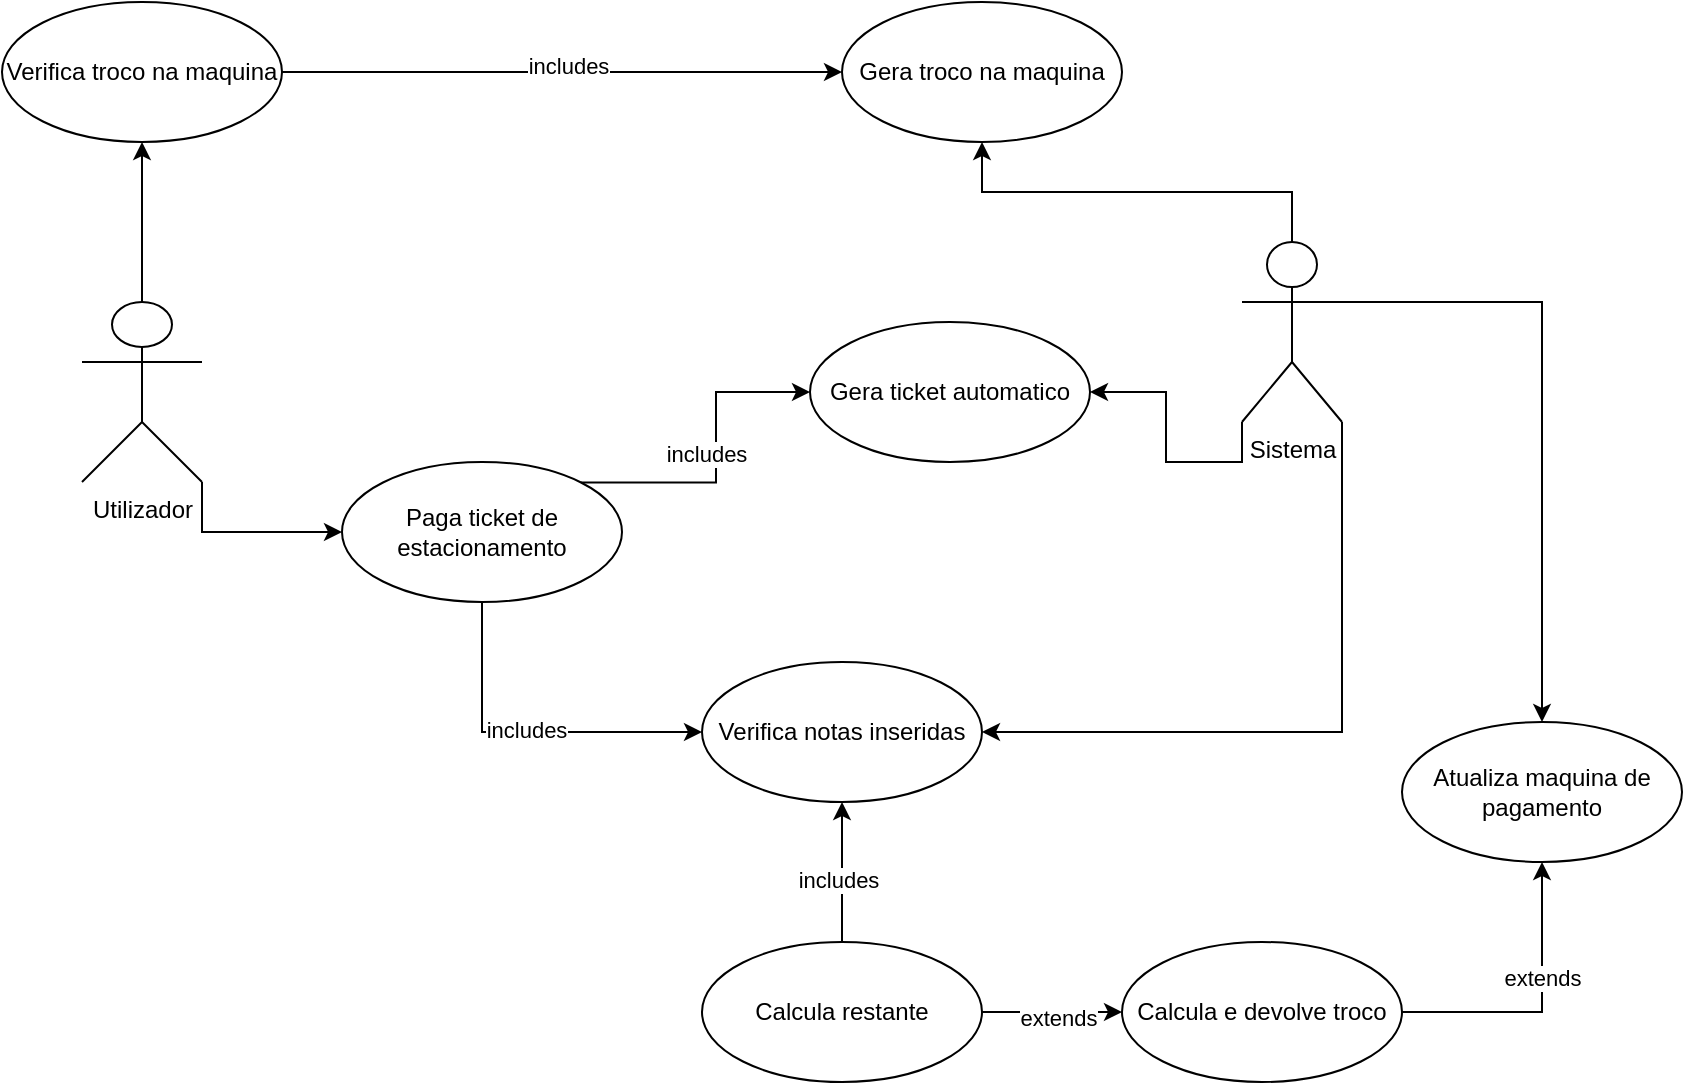 <mxfile version="27.1.3">
  <diagram name="Página-1" id="wrAb_xcha3NBGFxxCfe1">
    <mxGraphModel dx="1042" dy="1731" grid="1" gridSize="10" guides="1" tooltips="1" connect="1" arrows="1" fold="1" page="1" pageScale="1" pageWidth="827" pageHeight="1169" math="0" shadow="0">
      <root>
        <mxCell id="0" />
        <mxCell id="1" parent="0" />
        <mxCell id="yPELLnNi22u4AKccwQ1x-12" style="edgeStyle=orthogonalEdgeStyle;rounded=0;orthogonalLoop=1;jettySize=auto;html=1;exitX=0.5;exitY=0;exitDx=0;exitDy=0;exitPerimeter=0;" edge="1" parent="1" source="yPELLnNi22u4AKccwQ1x-1" target="yPELLnNi22u4AKccwQ1x-5">
          <mxGeometry relative="1" as="geometry" />
        </mxCell>
        <mxCell id="yPELLnNi22u4AKccwQ1x-15" style="edgeStyle=orthogonalEdgeStyle;rounded=0;orthogonalLoop=1;jettySize=auto;html=1;exitX=0;exitY=1;exitDx=0;exitDy=0;exitPerimeter=0;" edge="1" parent="1" source="yPELLnNi22u4AKccwQ1x-2" target="yPELLnNi22u4AKccwQ1x-7">
          <mxGeometry relative="1" as="geometry">
            <mxPoint x="450" y="120" as="sourcePoint" />
          </mxGeometry>
        </mxCell>
        <mxCell id="yPELLnNi22u4AKccwQ1x-11" style="edgeStyle=orthogonalEdgeStyle;rounded=0;orthogonalLoop=1;jettySize=auto;html=1;exitX=0.5;exitY=0;exitDx=0;exitDy=0;exitPerimeter=0;entryX=0.5;entryY=1;entryDx=0;entryDy=0;" edge="1" parent="1" source="yPELLnNi22u4AKccwQ1x-2" target="yPELLnNi22u4AKccwQ1x-3">
          <mxGeometry relative="1" as="geometry" />
        </mxCell>
        <mxCell id="yPELLnNi22u4AKccwQ1x-16" style="edgeStyle=orthogonalEdgeStyle;rounded=0;orthogonalLoop=1;jettySize=auto;html=1;exitX=1;exitY=1;exitDx=0;exitDy=0;exitPerimeter=0;" edge="1" parent="1" source="yPELLnNi22u4AKccwQ1x-1" target="yPELLnNi22u4AKccwQ1x-6">
          <mxGeometry relative="1" as="geometry" />
        </mxCell>
        <mxCell id="yPELLnNi22u4AKccwQ1x-20" style="edgeStyle=orthogonalEdgeStyle;rounded=0;orthogonalLoop=1;jettySize=auto;html=1;exitX=1;exitY=1;exitDx=0;exitDy=0;exitPerimeter=0;entryX=1;entryY=0.5;entryDx=0;entryDy=0;" edge="1" parent="1" source="yPELLnNi22u4AKccwQ1x-2" target="yPELLnNi22u4AKccwQ1x-8">
          <mxGeometry relative="1" as="geometry" />
        </mxCell>
        <mxCell id="yPELLnNi22u4AKccwQ1x-3" value="Gera troco na maquina" style="ellipse;whiteSpace=wrap;html=1;" vertex="1" parent="1">
          <mxGeometry x="430" y="-90" width="140" height="70" as="geometry" />
        </mxCell>
        <mxCell id="yPELLnNi22u4AKccwQ1x-1" value="Utilizador" style="shape=umlActor;verticalLabelPosition=bottom;verticalAlign=top;html=1;outlineConnect=0;" vertex="1" parent="1">
          <mxGeometry x="50" y="60" width="60" height="90" as="geometry" />
        </mxCell>
        <mxCell id="yPELLnNi22u4AKccwQ1x-28" style="edgeStyle=orthogonalEdgeStyle;rounded=0;orthogonalLoop=1;jettySize=auto;html=1;exitX=1;exitY=0.333;exitDx=0;exitDy=0;exitPerimeter=0;entryX=0.5;entryY=0;entryDx=0;entryDy=0;" edge="1" parent="1" source="yPELLnNi22u4AKccwQ1x-2" target="yPELLnNi22u4AKccwQ1x-4">
          <mxGeometry relative="1" as="geometry" />
        </mxCell>
        <mxCell id="yPELLnNi22u4AKccwQ1x-4" value="Atualiza maquina de pagamento" style="ellipse;whiteSpace=wrap;html=1;" vertex="1" parent="1">
          <mxGeometry x="710" y="270" width="140" height="70" as="geometry" />
        </mxCell>
        <mxCell id="yPELLnNi22u4AKccwQ1x-2" value="Sistema" style="shape=umlActor;verticalLabelPosition=bottom;verticalAlign=top;html=1;outlineConnect=0;" vertex="1" parent="1">
          <mxGeometry x="630" y="30" width="50" height="90" as="geometry" />
        </mxCell>
        <mxCell id="yPELLnNi22u4AKccwQ1x-13" style="edgeStyle=orthogonalEdgeStyle;rounded=0;orthogonalLoop=1;jettySize=auto;html=1;exitX=1;exitY=0.5;exitDx=0;exitDy=0;" edge="1" parent="1" source="yPELLnNi22u4AKccwQ1x-5" target="yPELLnNi22u4AKccwQ1x-3">
          <mxGeometry relative="1" as="geometry" />
        </mxCell>
        <mxCell id="yPELLnNi22u4AKccwQ1x-14" value="includes" style="edgeLabel;html=1;align=center;verticalAlign=middle;resizable=0;points=[];" vertex="1" connectable="0" parent="yPELLnNi22u4AKccwQ1x-13">
          <mxGeometry x="0.019" y="3" relative="1" as="geometry">
            <mxPoint as="offset" />
          </mxGeometry>
        </mxCell>
        <mxCell id="yPELLnNi22u4AKccwQ1x-5" value="Verifica troco na maquina" style="ellipse;whiteSpace=wrap;html=1;" vertex="1" parent="1">
          <mxGeometry x="10" y="-90" width="140" height="70" as="geometry" />
        </mxCell>
        <mxCell id="yPELLnNi22u4AKccwQ1x-17" style="edgeStyle=orthogonalEdgeStyle;rounded=0;orthogonalLoop=1;jettySize=auto;html=1;exitX=1;exitY=0;exitDx=0;exitDy=0;entryX=0;entryY=0.5;entryDx=0;entryDy=0;" edge="1" parent="1" source="yPELLnNi22u4AKccwQ1x-6" target="yPELLnNi22u4AKccwQ1x-7">
          <mxGeometry relative="1" as="geometry" />
        </mxCell>
        <mxCell id="yPELLnNi22u4AKccwQ1x-18" value="includes" style="edgeLabel;html=1;align=center;verticalAlign=middle;resizable=0;points=[];" vertex="1" connectable="0" parent="yPELLnNi22u4AKccwQ1x-17">
          <mxGeometry x="0.281" y="-3" relative="1" as="geometry">
            <mxPoint x="-8" y="20" as="offset" />
          </mxGeometry>
        </mxCell>
        <mxCell id="yPELLnNi22u4AKccwQ1x-19" style="edgeStyle=orthogonalEdgeStyle;rounded=0;orthogonalLoop=1;jettySize=auto;html=1;exitX=0.5;exitY=1;exitDx=0;exitDy=0;entryX=0;entryY=0.5;entryDx=0;entryDy=0;" edge="1" parent="1" source="yPELLnNi22u4AKccwQ1x-6" target="yPELLnNi22u4AKccwQ1x-8">
          <mxGeometry relative="1" as="geometry" />
        </mxCell>
        <mxCell id="yPELLnNi22u4AKccwQ1x-21" value="includes" style="edgeLabel;html=1;align=center;verticalAlign=middle;resizable=0;points=[];" vertex="1" connectable="0" parent="yPELLnNi22u4AKccwQ1x-19">
          <mxGeometry x="-0.013" y="1" relative="1" as="geometry">
            <mxPoint as="offset" />
          </mxGeometry>
        </mxCell>
        <mxCell id="yPELLnNi22u4AKccwQ1x-7" value="Gera ticket automatico" style="ellipse;whiteSpace=wrap;html=1;" vertex="1" parent="1">
          <mxGeometry x="414" y="70" width="140" height="70" as="geometry" />
        </mxCell>
        <mxCell id="yPELLnNi22u4AKccwQ1x-6" value="Paga ticket de estacionamento" style="ellipse;whiteSpace=wrap;html=1;" vertex="1" parent="1">
          <mxGeometry x="180" y="140" width="140" height="70" as="geometry" />
        </mxCell>
        <mxCell id="yPELLnNi22u4AKccwQ1x-8" value="Verifica notas inseridas" style="ellipse;whiteSpace=wrap;html=1;" vertex="1" parent="1">
          <mxGeometry x="360" y="240" width="140" height="70" as="geometry" />
        </mxCell>
        <mxCell id="yPELLnNi22u4AKccwQ1x-22" style="edgeStyle=orthogonalEdgeStyle;rounded=0;orthogonalLoop=1;jettySize=auto;html=1;" edge="1" parent="1" source="yPELLnNi22u4AKccwQ1x-9" target="yPELLnNi22u4AKccwQ1x-8">
          <mxGeometry relative="1" as="geometry" />
        </mxCell>
        <mxCell id="yPELLnNi22u4AKccwQ1x-23" value="includes" style="edgeLabel;html=1;align=center;verticalAlign=middle;resizable=0;points=[];" vertex="1" connectable="0" parent="yPELLnNi22u4AKccwQ1x-22">
          <mxGeometry x="-0.102" y="2" relative="1" as="geometry">
            <mxPoint as="offset" />
          </mxGeometry>
        </mxCell>
        <mxCell id="yPELLnNi22u4AKccwQ1x-24" style="edgeStyle=orthogonalEdgeStyle;rounded=0;orthogonalLoop=1;jettySize=auto;html=1;exitX=1;exitY=0.5;exitDx=0;exitDy=0;entryX=0;entryY=0.5;entryDx=0;entryDy=0;" edge="1" parent="1" source="yPELLnNi22u4AKccwQ1x-9" target="yPELLnNi22u4AKccwQ1x-10">
          <mxGeometry relative="1" as="geometry" />
        </mxCell>
        <mxCell id="yPELLnNi22u4AKccwQ1x-25" value="extends" style="edgeLabel;html=1;align=center;verticalAlign=middle;resizable=0;points=[];" vertex="1" connectable="0" parent="yPELLnNi22u4AKccwQ1x-24">
          <mxGeometry x="0.069" y="-3" relative="1" as="geometry">
            <mxPoint as="offset" />
          </mxGeometry>
        </mxCell>
        <mxCell id="yPELLnNi22u4AKccwQ1x-26" style="edgeStyle=orthogonalEdgeStyle;rounded=0;orthogonalLoop=1;jettySize=auto;html=1;exitX=1;exitY=0.5;exitDx=0;exitDy=0;entryX=0.5;entryY=1;entryDx=0;entryDy=0;" edge="1" parent="1" source="yPELLnNi22u4AKccwQ1x-10" target="yPELLnNi22u4AKccwQ1x-4">
          <mxGeometry relative="1" as="geometry" />
        </mxCell>
        <mxCell id="yPELLnNi22u4AKccwQ1x-27" value="extends" style="edgeLabel;html=1;align=center;verticalAlign=middle;resizable=0;points=[];" vertex="1" connectable="0" parent="yPELLnNi22u4AKccwQ1x-26">
          <mxGeometry x="0.205" relative="1" as="geometry">
            <mxPoint as="offset" />
          </mxGeometry>
        </mxCell>
        <mxCell id="yPELLnNi22u4AKccwQ1x-9" value="Calcula restante" style="ellipse;whiteSpace=wrap;html=1;" vertex="1" parent="1">
          <mxGeometry x="360" y="380" width="140" height="70" as="geometry" />
        </mxCell>
        <mxCell id="yPELLnNi22u4AKccwQ1x-10" value="Calcula e devolve troco" style="ellipse;whiteSpace=wrap;html=1;" vertex="1" parent="1">
          <mxGeometry x="570" y="380" width="140" height="70" as="geometry" />
        </mxCell>
      </root>
    </mxGraphModel>
  </diagram>
</mxfile>
